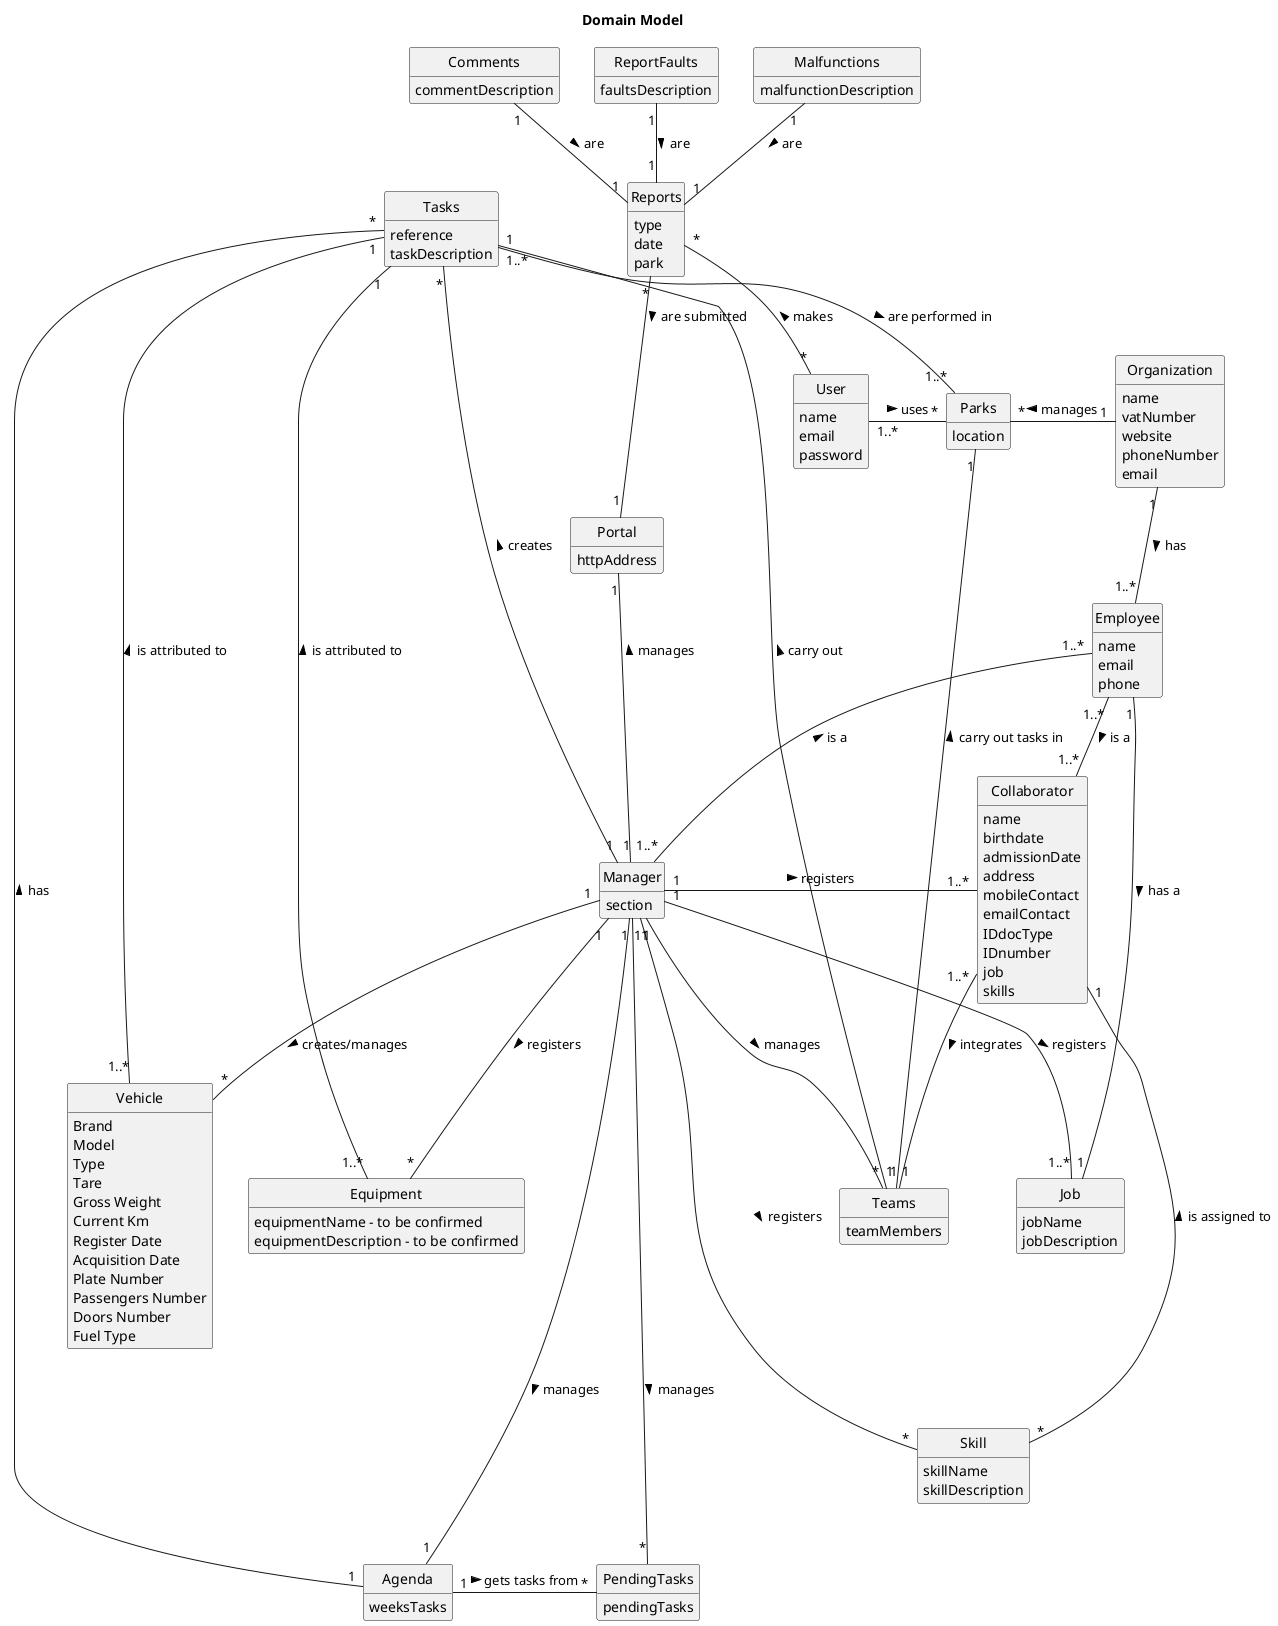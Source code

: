 @startuml
'skinparam monochrome true
skinparam packageStyle rectangle
skinparam shadowing false
'skinparam linetype ortho
'left to right direction
skinparam classAttributeIconSize 0
hide circle
hide methods

title Domain Model

class Organization {
    name
    vatNumber
    website
    phoneNumber
    email
}

class Employee {
    name
    email
    phone
}

class Collaborator {
    name
    birthdate
    admissionDate
    address
    mobileContact
    emailContact
    IDdocType
    IDnumber
    job
    skills

}

class Manager {
    section
}

class Skill {
    skillName
    skillDescription
}

class Job {
    jobName
    jobDescription
}

class Vehicle {
    Brand
    Model
    Type
    Tare
    Gross Weight
    Current Km
    Register Date
    Acquisition Date
    Maintenance/Check-up Frequency (in Km)
    Plate Number
    Passengers Number
    Doors Number
    Fuel Type
    Trailer Machines (Yes/No)
    Last Maintenance/Check-up (Km)
    Last Maintenance/Check-up (Date)
}

class Equipment {
    equipmentName - to be confirmed
    equipmentDescription - to be confirmed
}

class Agenda {
    weeksTasks
}


class Tasks {
    reference
    taskDescription

}

class PendingTasks{
    pendingTasks
}

class Teams {
    teamMembers
}

class Parks {
    location
}

class Portal {
    httpAddress
}

class User {
    name
    email
    password
}

class Reports {
    type
    date
    park

}

class Comments {
    commentDescription
}

class ReportFaults {
    faultsDescription
}

class Malfunctions {
    malfunctionDescription
}



Manager "1..*" --up "1..*" Employee: is a >
Manager "1" -up "1" Portal: manages >
Manager "1" --right "1..*" Job: registers >
Manager "1" --- "*" Skill: registers >
Manager "1" --right "1..*" Collaborator: registers >
Manager "1" ---- "1" Agenda: manages >
Manager "1" ---- "*" PendingTasks: manages >
Manager "1" -- "*" Equipment: registers >
Manager "1" -- "*" Vehicle: creates/manages >
Manager "1" --left "*" Tasks: creates >
Manager "1" -- "*" Teams: manages >

Agenda "1" - "*" PendingTasks: gets tasks from >


User "1..*" - "*" Parks: uses >
User "*" --up "*" Reports: makes >

Comments "1" -- "1" Reports: are >
ReportFaults "1" -- "1" Reports: are >
Malfunctions "1" -- "1" Reports: are >

Teams "1" - "1" Parks: carry out tasks in >
Teams "1" - "1" Tasks: carry out >


Organization "1" -left "*" Parks: manages >
Organization "1" -- "1..*" Employee : has >


Employee "1..*" -- "1..*" Collaborator: is a >
Employee "1" --- "1" Job: has a >

Collaborator "1" --down "*" Skill: is assigned to <
Collaborator "1..*" --down "1" Teams: integrates >



Vehicle "1..*" - "1" Tasks: is attributed to >

Equipment "1..*" -left "1" Tasks: is attributed to >

Agenda "1" -left "*" Tasks: has >


Tasks "1..*" -- "1..*" Parks: are performed in >



Reports "*" -- "1" Portal: are submitted >

@enduml